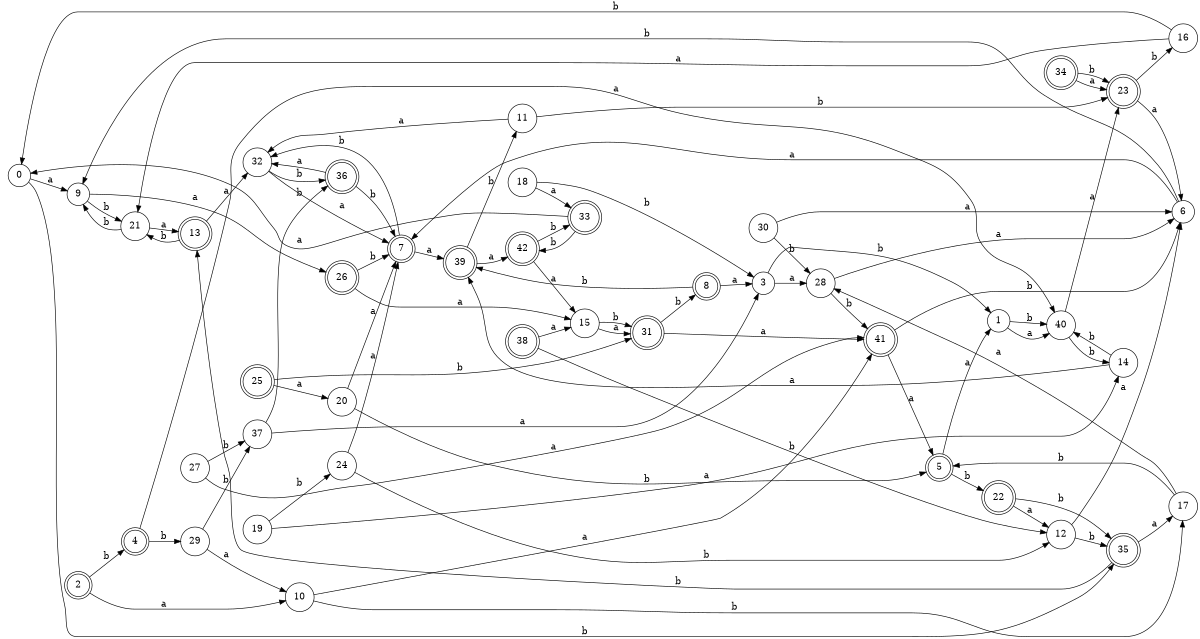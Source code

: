 digraph n35_2 {
__start0 [label="" shape="none"];

rankdir=LR;
size="8,5";

s0 [style="filled", color="black", fillcolor="white" shape="circle", label="0"];
s1 [style="filled", color="black", fillcolor="white" shape="circle", label="1"];
s2 [style="rounded,filled", color="black", fillcolor="white" shape="doublecircle", label="2"];
s3 [style="filled", color="black", fillcolor="white" shape="circle", label="3"];
s4 [style="rounded,filled", color="black", fillcolor="white" shape="doublecircle", label="4"];
s5 [style="rounded,filled", color="black", fillcolor="white" shape="doublecircle", label="5"];
s6 [style="filled", color="black", fillcolor="white" shape="circle", label="6"];
s7 [style="rounded,filled", color="black", fillcolor="white" shape="doublecircle", label="7"];
s8 [style="rounded,filled", color="black", fillcolor="white" shape="doublecircle", label="8"];
s9 [style="filled", color="black", fillcolor="white" shape="circle", label="9"];
s10 [style="filled", color="black", fillcolor="white" shape="circle", label="10"];
s11 [style="filled", color="black", fillcolor="white" shape="circle", label="11"];
s12 [style="filled", color="black", fillcolor="white" shape="circle", label="12"];
s13 [style="rounded,filled", color="black", fillcolor="white" shape="doublecircle", label="13"];
s14 [style="filled", color="black", fillcolor="white" shape="circle", label="14"];
s15 [style="filled", color="black", fillcolor="white" shape="circle", label="15"];
s16 [style="filled", color="black", fillcolor="white" shape="circle", label="16"];
s17 [style="filled", color="black", fillcolor="white" shape="circle", label="17"];
s18 [style="filled", color="black", fillcolor="white" shape="circle", label="18"];
s19 [style="filled", color="black", fillcolor="white" shape="circle", label="19"];
s20 [style="filled", color="black", fillcolor="white" shape="circle", label="20"];
s21 [style="filled", color="black", fillcolor="white" shape="circle", label="21"];
s22 [style="rounded,filled", color="black", fillcolor="white" shape="doublecircle", label="22"];
s23 [style="rounded,filled", color="black", fillcolor="white" shape="doublecircle", label="23"];
s24 [style="filled", color="black", fillcolor="white" shape="circle", label="24"];
s25 [style="rounded,filled", color="black", fillcolor="white" shape="doublecircle", label="25"];
s26 [style="rounded,filled", color="black", fillcolor="white" shape="doublecircle", label="26"];
s27 [style="filled", color="black", fillcolor="white" shape="circle", label="27"];
s28 [style="filled", color="black", fillcolor="white" shape="circle", label="28"];
s29 [style="filled", color="black", fillcolor="white" shape="circle", label="29"];
s30 [style="filled", color="black", fillcolor="white" shape="circle", label="30"];
s31 [style="rounded,filled", color="black", fillcolor="white" shape="doublecircle", label="31"];
s32 [style="filled", color="black", fillcolor="white" shape="circle", label="32"];
s33 [style="rounded,filled", color="black", fillcolor="white" shape="doublecircle", label="33"];
s34 [style="rounded,filled", color="black", fillcolor="white" shape="doublecircle", label="34"];
s35 [style="rounded,filled", color="black", fillcolor="white" shape="doublecircle", label="35"];
s36 [style="rounded,filled", color="black", fillcolor="white" shape="doublecircle", label="36"];
s37 [style="filled", color="black", fillcolor="white" shape="circle", label="37"];
s38 [style="rounded,filled", color="black", fillcolor="white" shape="doublecircle", label="38"];
s39 [style="rounded,filled", color="black", fillcolor="white" shape="doublecircle", label="39"];
s40 [style="filled", color="black", fillcolor="white" shape="circle", label="40"];
s41 [style="rounded,filled", color="black", fillcolor="white" shape="doublecircle", label="41"];
s42 [style="rounded,filled", color="black", fillcolor="white" shape="doublecircle", label="42"];
s0 -> s9 [label="a"];
s0 -> s35 [label="b"];
s1 -> s40 [label="a"];
s1 -> s40 [label="b"];
s2 -> s10 [label="a"];
s2 -> s4 [label="b"];
s3 -> s28 [label="a"];
s3 -> s1 [label="b"];
s4 -> s40 [label="a"];
s4 -> s29 [label="b"];
s5 -> s1 [label="a"];
s5 -> s22 [label="b"];
s6 -> s7 [label="a"];
s6 -> s9 [label="b"];
s7 -> s39 [label="a"];
s7 -> s32 [label="b"];
s8 -> s3 [label="a"];
s8 -> s39 [label="b"];
s9 -> s26 [label="a"];
s9 -> s21 [label="b"];
s10 -> s41 [label="a"];
s10 -> s17 [label="b"];
s11 -> s32 [label="a"];
s11 -> s23 [label="b"];
s12 -> s6 [label="a"];
s12 -> s35 [label="b"];
s13 -> s32 [label="a"];
s13 -> s21 [label="b"];
s14 -> s39 [label="a"];
s14 -> s40 [label="b"];
s15 -> s31 [label="a"];
s15 -> s31 [label="b"];
s16 -> s21 [label="a"];
s16 -> s0 [label="b"];
s17 -> s28 [label="a"];
s17 -> s5 [label="b"];
s18 -> s33 [label="a"];
s18 -> s3 [label="b"];
s19 -> s14 [label="a"];
s19 -> s24 [label="b"];
s20 -> s7 [label="a"];
s20 -> s5 [label="b"];
s21 -> s13 [label="a"];
s21 -> s9 [label="b"];
s22 -> s12 [label="a"];
s22 -> s35 [label="b"];
s23 -> s6 [label="a"];
s23 -> s16 [label="b"];
s24 -> s7 [label="a"];
s24 -> s12 [label="b"];
s25 -> s20 [label="a"];
s25 -> s31 [label="b"];
s26 -> s15 [label="a"];
s26 -> s7 [label="b"];
s27 -> s41 [label="a"];
s27 -> s37 [label="b"];
s28 -> s6 [label="a"];
s28 -> s41 [label="b"];
s29 -> s10 [label="a"];
s29 -> s37 [label="b"];
s30 -> s6 [label="a"];
s30 -> s28 [label="b"];
s31 -> s41 [label="a"];
s31 -> s8 [label="b"];
s32 -> s7 [label="a"];
s32 -> s36 [label="b"];
s33 -> s0 [label="a"];
s33 -> s42 [label="b"];
s34 -> s23 [label="a"];
s34 -> s23 [label="b"];
s35 -> s17 [label="a"];
s35 -> s13 [label="b"];
s36 -> s32 [label="a"];
s36 -> s7 [label="b"];
s37 -> s3 [label="a"];
s37 -> s36 [label="b"];
s38 -> s15 [label="a"];
s38 -> s12 [label="b"];
s39 -> s42 [label="a"];
s39 -> s11 [label="b"];
s40 -> s23 [label="a"];
s40 -> s14 [label="b"];
s41 -> s5 [label="a"];
s41 -> s6 [label="b"];
s42 -> s15 [label="a"];
s42 -> s33 [label="b"];

}